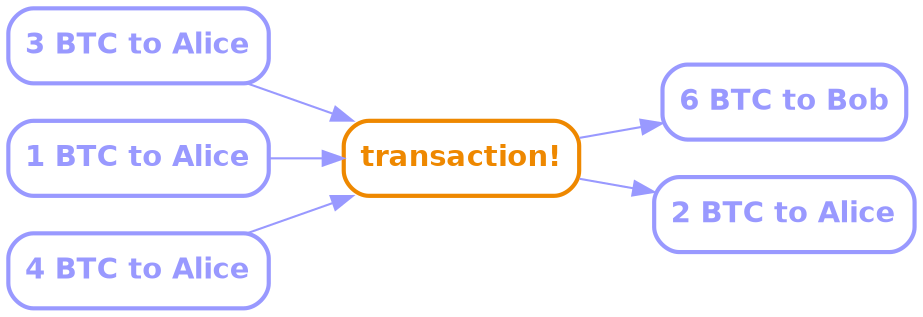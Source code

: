 digraph G {
    rankdir=LR;
    graph [
        K=1.0,
        overlap=false,
        splines = spline,
    ];
    node [
        shape=box
        style="rounded,bold"
        color="#9999ff",
        fontcolor="#9999ff",
        fontname="Helvetica-bold",
    ];
    edge [
        # arrowsize=2,
        color="#9999ff",
    ];
    "transaction!" [color="#ee8800", fontcolor="#ee8800"]

    "3 BTC to Alice" -> "transaction!"
    "1 BTC to Alice" -> "transaction!"
    "4 BTC to Alice" -> "transaction!"

    "transaction!" -> "6 BTC to Bob"
    "transaction!" -> "2 BTC to Alice"
}
